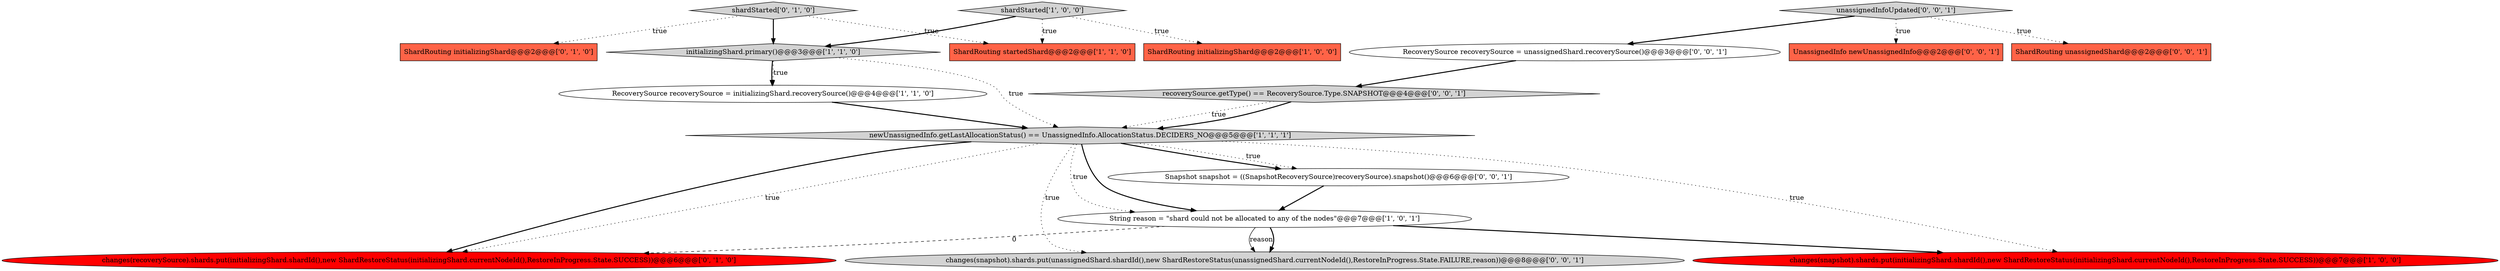 digraph {
8 [style = filled, label = "changes(recoverySource).shards.put(initializingShard.shardId(),new ShardRestoreStatus(initializingShard.currentNodeId(),RestoreInProgress.State.SUCCESS))@@@6@@@['0', '1', '0']", fillcolor = red, shape = ellipse image = "AAA1AAABBB2BBB"];
10 [style = filled, label = "ShardRouting initializingShard@@@2@@@['0', '1', '0']", fillcolor = tomato, shape = box image = "AAA0AAABBB2BBB"];
16 [style = filled, label = "changes(snapshot).shards.put(unassignedShard.shardId(),new ShardRestoreStatus(unassignedShard.currentNodeId(),RestoreInProgress.State.FAILURE,reason))@@@8@@@['0', '0', '1']", fillcolor = lightgray, shape = ellipse image = "AAA0AAABBB3BBB"];
11 [style = filled, label = "UnassignedInfo newUnassignedInfo@@@2@@@['0', '0', '1']", fillcolor = tomato, shape = box image = "AAA0AAABBB3BBB"];
7 [style = filled, label = "newUnassignedInfo.getLastAllocationStatus() == UnassignedInfo.AllocationStatus.DECIDERS_NO@@@5@@@['1', '1', '1']", fillcolor = lightgray, shape = diamond image = "AAA0AAABBB1BBB"];
0 [style = filled, label = "RecoverySource recoverySource = initializingShard.recoverySource()@@@4@@@['1', '1', '0']", fillcolor = white, shape = ellipse image = "AAA0AAABBB1BBB"];
12 [style = filled, label = "unassignedInfoUpdated['0', '0', '1']", fillcolor = lightgray, shape = diamond image = "AAA0AAABBB3BBB"];
13 [style = filled, label = "recoverySource.getType() == RecoverySource.Type.SNAPSHOT@@@4@@@['0', '0', '1']", fillcolor = lightgray, shape = diamond image = "AAA0AAABBB3BBB"];
6 [style = filled, label = "ShardRouting startedShard@@@2@@@['1', '1', '0']", fillcolor = tomato, shape = box image = "AAA0AAABBB1BBB"];
17 [style = filled, label = "Snapshot snapshot = ((SnapshotRecoverySource)recoverySource).snapshot()@@@6@@@['0', '0', '1']", fillcolor = white, shape = ellipse image = "AAA0AAABBB3BBB"];
15 [style = filled, label = "ShardRouting unassignedShard@@@2@@@['0', '0', '1']", fillcolor = tomato, shape = box image = "AAA0AAABBB3BBB"];
5 [style = filled, label = "String reason = \"shard could not be allocated to any of the nodes\"@@@7@@@['1', '0', '1']", fillcolor = white, shape = ellipse image = "AAA0AAABBB1BBB"];
14 [style = filled, label = "RecoverySource recoverySource = unassignedShard.recoverySource()@@@3@@@['0', '0', '1']", fillcolor = white, shape = ellipse image = "AAA0AAABBB3BBB"];
3 [style = filled, label = "initializingShard.primary()@@@3@@@['1', '1', '0']", fillcolor = lightgray, shape = diamond image = "AAA0AAABBB1BBB"];
9 [style = filled, label = "shardStarted['0', '1', '0']", fillcolor = lightgray, shape = diamond image = "AAA0AAABBB2BBB"];
4 [style = filled, label = "changes(snapshot).shards.put(initializingShard.shardId(),new ShardRestoreStatus(initializingShard.currentNodeId(),RestoreInProgress.State.SUCCESS))@@@7@@@['1', '0', '0']", fillcolor = red, shape = ellipse image = "AAA1AAABBB1BBB"];
1 [style = filled, label = "ShardRouting initializingShard@@@2@@@['1', '0', '0']", fillcolor = tomato, shape = box image = "AAA0AAABBB1BBB"];
2 [style = filled, label = "shardStarted['1', '0', '0']", fillcolor = lightgray, shape = diamond image = "AAA0AAABBB1BBB"];
17->5 [style = bold, label=""];
3->7 [style = dotted, label="true"];
5->16 [style = solid, label="reason"];
7->17 [style = bold, label=""];
2->3 [style = bold, label=""];
12->15 [style = dotted, label="true"];
13->7 [style = dotted, label="true"];
9->6 [style = dotted, label="true"];
7->8 [style = bold, label=""];
3->0 [style = bold, label=""];
0->7 [style = bold, label=""];
7->5 [style = dotted, label="true"];
12->11 [style = dotted, label="true"];
5->16 [style = bold, label=""];
7->5 [style = bold, label=""];
2->6 [style = dotted, label="true"];
2->1 [style = dotted, label="true"];
13->7 [style = bold, label=""];
5->4 [style = bold, label=""];
7->4 [style = dotted, label="true"];
12->14 [style = bold, label=""];
3->0 [style = dotted, label="true"];
7->16 [style = dotted, label="true"];
5->8 [style = dashed, label="0"];
9->3 [style = bold, label=""];
14->13 [style = bold, label=""];
7->8 [style = dotted, label="true"];
9->10 [style = dotted, label="true"];
7->17 [style = dotted, label="true"];
}

